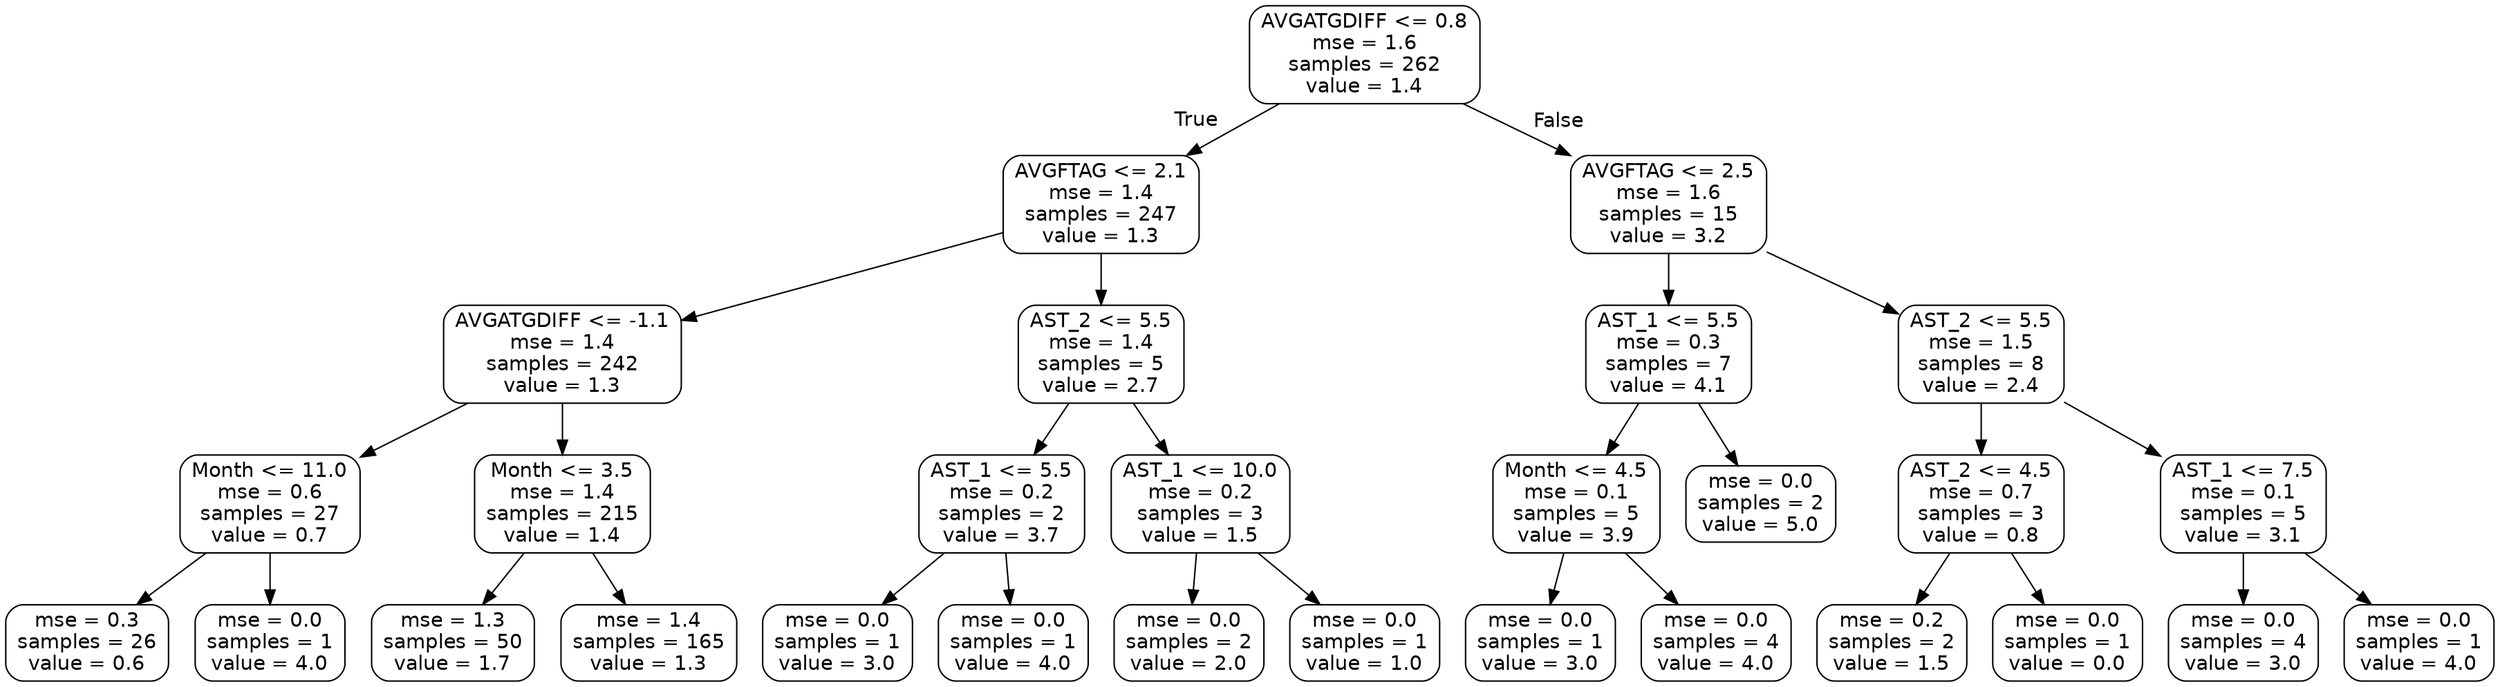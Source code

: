 digraph Tree {
node [shape=box, style="rounded", color="black", fontname=helvetica] ;
edge [fontname=helvetica] ;
0 [label="AVGATGDIFF <= 0.8\nmse = 1.6\nsamples = 262\nvalue = 1.4"] ;
1 [label="AVGFTAG <= 2.1\nmse = 1.4\nsamples = 247\nvalue = 1.3"] ;
0 -> 1 [labeldistance=2.5, labelangle=45, headlabel="True"] ;
2 [label="AVGATGDIFF <= -1.1\nmse = 1.4\nsamples = 242\nvalue = 1.3"] ;
1 -> 2 ;
3 [label="Month <= 11.0\nmse = 0.6\nsamples = 27\nvalue = 0.7"] ;
2 -> 3 ;
4 [label="mse = 0.3\nsamples = 26\nvalue = 0.6"] ;
3 -> 4 ;
5 [label="mse = 0.0\nsamples = 1\nvalue = 4.0"] ;
3 -> 5 ;
6 [label="Month <= 3.5\nmse = 1.4\nsamples = 215\nvalue = 1.4"] ;
2 -> 6 ;
7 [label="mse = 1.3\nsamples = 50\nvalue = 1.7"] ;
6 -> 7 ;
8 [label="mse = 1.4\nsamples = 165\nvalue = 1.3"] ;
6 -> 8 ;
9 [label="AST_2 <= 5.5\nmse = 1.4\nsamples = 5\nvalue = 2.7"] ;
1 -> 9 ;
10 [label="AST_1 <= 5.5\nmse = 0.2\nsamples = 2\nvalue = 3.7"] ;
9 -> 10 ;
11 [label="mse = 0.0\nsamples = 1\nvalue = 3.0"] ;
10 -> 11 ;
12 [label="mse = 0.0\nsamples = 1\nvalue = 4.0"] ;
10 -> 12 ;
13 [label="AST_1 <= 10.0\nmse = 0.2\nsamples = 3\nvalue = 1.5"] ;
9 -> 13 ;
14 [label="mse = 0.0\nsamples = 2\nvalue = 2.0"] ;
13 -> 14 ;
15 [label="mse = 0.0\nsamples = 1\nvalue = 1.0"] ;
13 -> 15 ;
16 [label="AVGFTAG <= 2.5\nmse = 1.6\nsamples = 15\nvalue = 3.2"] ;
0 -> 16 [labeldistance=2.5, labelangle=-45, headlabel="False"] ;
17 [label="AST_1 <= 5.5\nmse = 0.3\nsamples = 7\nvalue = 4.1"] ;
16 -> 17 ;
18 [label="Month <= 4.5\nmse = 0.1\nsamples = 5\nvalue = 3.9"] ;
17 -> 18 ;
19 [label="mse = 0.0\nsamples = 1\nvalue = 3.0"] ;
18 -> 19 ;
20 [label="mse = 0.0\nsamples = 4\nvalue = 4.0"] ;
18 -> 20 ;
21 [label="mse = 0.0\nsamples = 2\nvalue = 5.0"] ;
17 -> 21 ;
22 [label="AST_2 <= 5.5\nmse = 1.5\nsamples = 8\nvalue = 2.4"] ;
16 -> 22 ;
23 [label="AST_2 <= 4.5\nmse = 0.7\nsamples = 3\nvalue = 0.8"] ;
22 -> 23 ;
24 [label="mse = 0.2\nsamples = 2\nvalue = 1.5"] ;
23 -> 24 ;
25 [label="mse = 0.0\nsamples = 1\nvalue = 0.0"] ;
23 -> 25 ;
26 [label="AST_1 <= 7.5\nmse = 0.1\nsamples = 5\nvalue = 3.1"] ;
22 -> 26 ;
27 [label="mse = 0.0\nsamples = 4\nvalue = 3.0"] ;
26 -> 27 ;
28 [label="mse = 0.0\nsamples = 1\nvalue = 4.0"] ;
26 -> 28 ;
}